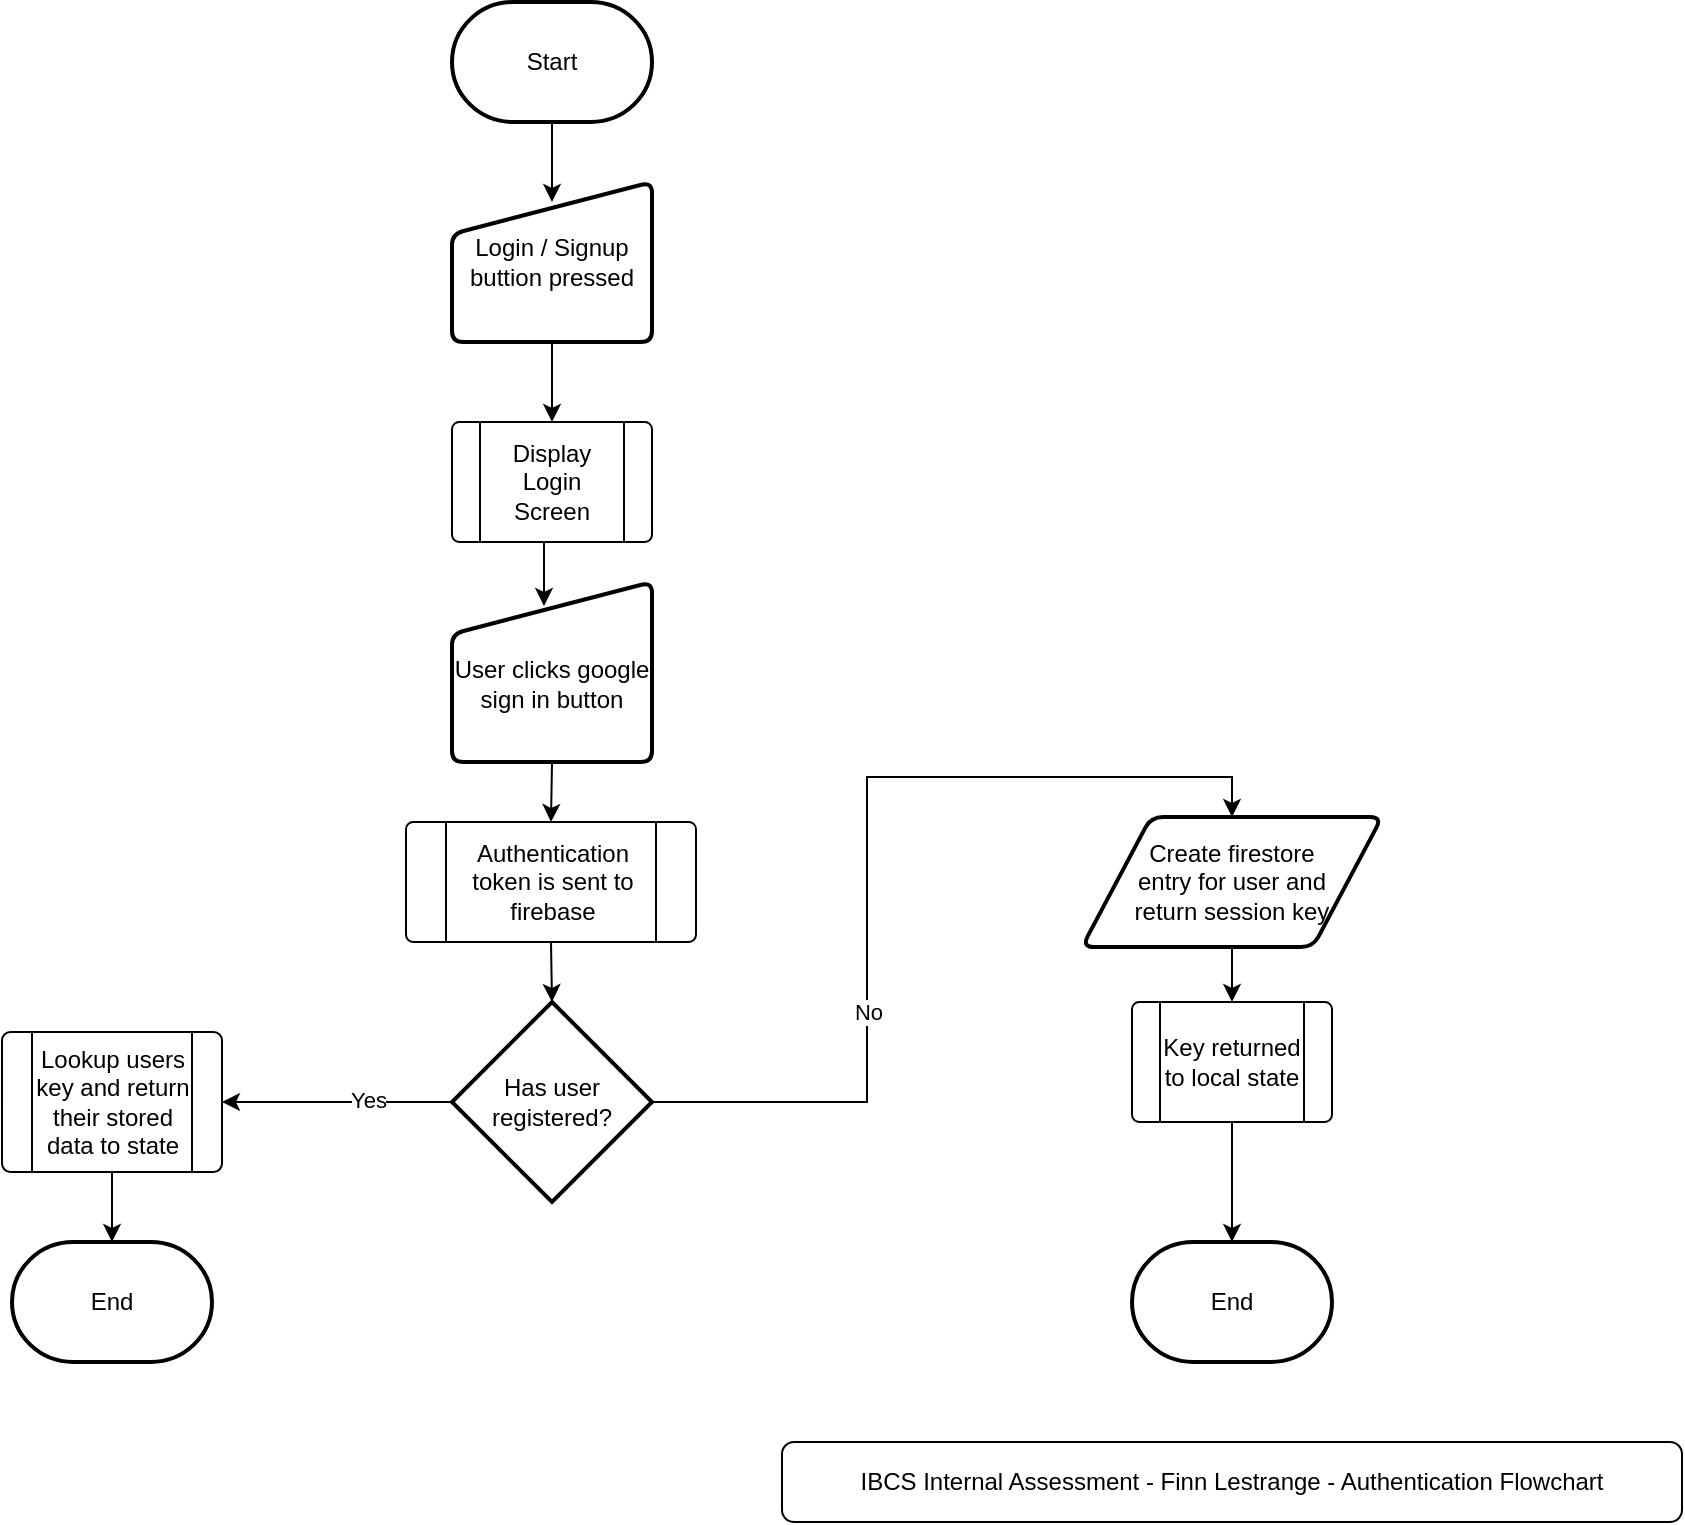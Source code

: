 <mxfile version="15.5.1" type="github">
  <diagram id="OaV-CaJ3L44CTj_80sgl" name="Page-1">
    <mxGraphModel dx="1422" dy="762" grid="1" gridSize="10" guides="1" tooltips="1" connect="1" arrows="1" fold="1" page="1" pageScale="1" pageWidth="1169" pageHeight="827" math="0" shadow="0">
      <root>
        <mxCell id="0" />
        <mxCell id="1" parent="0" />
        <mxCell id="0bM5cSTTNRbUjHR45Oj5-1" value="IBCS Internal Assessment - Finn Lestrange - Authentication Flowchart" style="rounded=1;whiteSpace=wrap;html=1;" vertex="1" parent="1">
          <mxGeometry x="700" y="770" width="450" height="40" as="geometry" />
        </mxCell>
        <mxCell id="0bM5cSTTNRbUjHR45Oj5-4" style="edgeStyle=orthogonalEdgeStyle;rounded=0;orthogonalLoop=1;jettySize=auto;html=1;exitX=0.5;exitY=1;exitDx=0;exitDy=0;exitPerimeter=0;entryX=0.5;entryY=0.125;entryDx=0;entryDy=0;entryPerimeter=0;" edge="1" parent="1" source="0bM5cSTTNRbUjHR45Oj5-2" target="0bM5cSTTNRbUjHR45Oj5-3">
          <mxGeometry relative="1" as="geometry" />
        </mxCell>
        <mxCell id="0bM5cSTTNRbUjHR45Oj5-2" value="Start" style="strokeWidth=2;html=1;shape=mxgraph.flowchart.terminator;whiteSpace=wrap;" vertex="1" parent="1">
          <mxGeometry x="535" y="50" width="100" height="60" as="geometry" />
        </mxCell>
        <mxCell id="0bM5cSTTNRbUjHR45Oj5-8" style="edgeStyle=orthogonalEdgeStyle;rounded=0;orthogonalLoop=1;jettySize=auto;html=1;exitX=0.5;exitY=1;exitDx=0;exitDy=0;" edge="1" parent="1" source="0bM5cSTTNRbUjHR45Oj5-3" target="0bM5cSTTNRbUjHR45Oj5-5">
          <mxGeometry relative="1" as="geometry" />
        </mxCell>
        <mxCell id="0bM5cSTTNRbUjHR45Oj5-3" value="Login / Signup buttion pressed" style="html=1;strokeWidth=2;shape=manualInput;whiteSpace=wrap;rounded=1;size=26;arcSize=11;" vertex="1" parent="1">
          <mxGeometry x="535" y="140" width="100" height="80" as="geometry" />
        </mxCell>
        <mxCell id="0bM5cSTTNRbUjHR45Oj5-10" style="edgeStyle=orthogonalEdgeStyle;rounded=0;orthogonalLoop=1;jettySize=auto;html=1;exitX=0.5;exitY=1;exitDx=0;exitDy=0;entryX=0.46;entryY=0.133;entryDx=0;entryDy=0;entryPerimeter=0;" edge="1" parent="1" source="0bM5cSTTNRbUjHR45Oj5-5" target="0bM5cSTTNRbUjHR45Oj5-9">
          <mxGeometry relative="1" as="geometry" />
        </mxCell>
        <mxCell id="0bM5cSTTNRbUjHR45Oj5-5" value="Display Login Screen" style="verticalLabelPosition=middle;verticalAlign=middle;html=1;shape=process;whiteSpace=wrap;rounded=1;size=0.14;arcSize=6;labelPosition=center;align=center;" vertex="1" parent="1">
          <mxGeometry x="535" y="260" width="100" height="60" as="geometry" />
        </mxCell>
        <mxCell id="0bM5cSTTNRbUjHR45Oj5-12" style="edgeStyle=orthogonalEdgeStyle;rounded=0;orthogonalLoop=1;jettySize=auto;html=1;exitX=0.5;exitY=1;exitDx=0;exitDy=0;entryX=0.5;entryY=0;entryDx=0;entryDy=0;" edge="1" parent="1" source="0bM5cSTTNRbUjHR45Oj5-9" target="0bM5cSTTNRbUjHR45Oj5-11">
          <mxGeometry relative="1" as="geometry" />
        </mxCell>
        <mxCell id="0bM5cSTTNRbUjHR45Oj5-9" value="User clicks google sign in button" style="html=1;strokeWidth=2;shape=manualInput;whiteSpace=wrap;rounded=1;size=26;arcSize=11;spacingBottom=-12;" vertex="1" parent="1">
          <mxGeometry x="535" y="340" width="100" height="90" as="geometry" />
        </mxCell>
        <mxCell id="0bM5cSTTNRbUjHR45Oj5-23" style="edgeStyle=orthogonalEdgeStyle;rounded=0;orthogonalLoop=1;jettySize=auto;html=1;exitX=0.5;exitY=1;exitDx=0;exitDy=0;entryX=0.5;entryY=0;entryDx=0;entryDy=0;entryPerimeter=0;" edge="1" parent="1" source="0bM5cSTTNRbUjHR45Oj5-11" target="0bM5cSTTNRbUjHR45Oj5-13">
          <mxGeometry relative="1" as="geometry" />
        </mxCell>
        <mxCell id="0bM5cSTTNRbUjHR45Oj5-11" value="Authentication token is sent to firebase" style="verticalLabelPosition=middle;verticalAlign=middle;html=1;shape=process;whiteSpace=wrap;rounded=1;size=0.14;arcSize=6;labelPosition=center;align=center;" vertex="1" parent="1">
          <mxGeometry x="512" y="460" width="145" height="60" as="geometry" />
        </mxCell>
        <mxCell id="0bM5cSTTNRbUjHR45Oj5-17" style="edgeStyle=orthogonalEdgeStyle;rounded=0;orthogonalLoop=1;jettySize=auto;html=1;exitX=1;exitY=0.5;exitDx=0;exitDy=0;exitPerimeter=0;entryX=0.5;entryY=0;entryDx=0;entryDy=0;" edge="1" parent="1" source="0bM5cSTTNRbUjHR45Oj5-13" target="0bM5cSTTNRbUjHR45Oj5-16">
          <mxGeometry relative="1" as="geometry" />
        </mxCell>
        <mxCell id="0bM5cSTTNRbUjHR45Oj5-18" value="No" style="edgeLabel;html=1;align=center;verticalAlign=middle;resizable=0;points=[];" vertex="1" connectable="0" parent="0bM5cSTTNRbUjHR45Oj5-17">
          <mxGeometry x="-0.354" y="1" relative="1" as="geometry">
            <mxPoint x="1" as="offset" />
          </mxGeometry>
        </mxCell>
        <mxCell id="0bM5cSTTNRbUjHR45Oj5-25" style="edgeStyle=orthogonalEdgeStyle;rounded=0;orthogonalLoop=1;jettySize=auto;html=1;exitX=0;exitY=0.5;exitDx=0;exitDy=0;exitPerimeter=0;entryX=1;entryY=0.5;entryDx=0;entryDy=0;" edge="1" parent="1" source="0bM5cSTTNRbUjHR45Oj5-13" target="0bM5cSTTNRbUjHR45Oj5-24">
          <mxGeometry relative="1" as="geometry" />
        </mxCell>
        <mxCell id="0bM5cSTTNRbUjHR45Oj5-26" value="Yes" style="edgeLabel;html=1;align=center;verticalAlign=middle;resizable=0;points=[];" vertex="1" connectable="0" parent="0bM5cSTTNRbUjHR45Oj5-25">
          <mxGeometry x="-0.27" y="-1" relative="1" as="geometry">
            <mxPoint as="offset" />
          </mxGeometry>
        </mxCell>
        <mxCell id="0bM5cSTTNRbUjHR45Oj5-13" value="Has user registered?" style="strokeWidth=2;html=1;shape=mxgraph.flowchart.decision;whiteSpace=wrap;" vertex="1" parent="1">
          <mxGeometry x="535" y="550" width="100" height="100" as="geometry" />
        </mxCell>
        <mxCell id="0bM5cSTTNRbUjHR45Oj5-20" style="edgeStyle=orthogonalEdgeStyle;rounded=0;orthogonalLoop=1;jettySize=auto;html=1;exitX=0.5;exitY=1;exitDx=0;exitDy=0;entryX=0.5;entryY=0;entryDx=0;entryDy=0;" edge="1" parent="1" source="0bM5cSTTNRbUjHR45Oj5-16" target="0bM5cSTTNRbUjHR45Oj5-19">
          <mxGeometry relative="1" as="geometry" />
        </mxCell>
        <mxCell id="0bM5cSTTNRbUjHR45Oj5-16" value="Create firestore entry for user and return session key" style="shape=parallelogram;html=1;strokeWidth=2;perimeter=parallelogramPerimeter;whiteSpace=wrap;rounded=1;arcSize=12;size=0.23;spacingLeft=0;spacing=20;" vertex="1" parent="1">
          <mxGeometry x="850" y="457.5" width="150" height="65" as="geometry" />
        </mxCell>
        <mxCell id="0bM5cSTTNRbUjHR45Oj5-22" style="edgeStyle=orthogonalEdgeStyle;rounded=0;orthogonalLoop=1;jettySize=auto;html=1;exitX=0.5;exitY=1;exitDx=0;exitDy=0;entryX=0.5;entryY=0;entryDx=0;entryDy=0;entryPerimeter=0;" edge="1" parent="1" source="0bM5cSTTNRbUjHR45Oj5-19" target="0bM5cSTTNRbUjHR45Oj5-21">
          <mxGeometry relative="1" as="geometry" />
        </mxCell>
        <mxCell id="0bM5cSTTNRbUjHR45Oj5-19" value="Key returned to local state" style="verticalLabelPosition=middle;verticalAlign=middle;html=1;shape=process;whiteSpace=wrap;rounded=1;size=0.14;arcSize=6;labelPosition=center;align=center;" vertex="1" parent="1">
          <mxGeometry x="875" y="550" width="100" height="60" as="geometry" />
        </mxCell>
        <mxCell id="0bM5cSTTNRbUjHR45Oj5-21" value="End" style="strokeWidth=2;html=1;shape=mxgraph.flowchart.terminator;whiteSpace=wrap;" vertex="1" parent="1">
          <mxGeometry x="875" y="670" width="100" height="60" as="geometry" />
        </mxCell>
        <mxCell id="0bM5cSTTNRbUjHR45Oj5-28" style="edgeStyle=orthogonalEdgeStyle;rounded=0;orthogonalLoop=1;jettySize=auto;html=1;exitX=0.5;exitY=1;exitDx=0;exitDy=0;entryX=0.5;entryY=0;entryDx=0;entryDy=0;entryPerimeter=0;" edge="1" parent="1" source="0bM5cSTTNRbUjHR45Oj5-24" target="0bM5cSTTNRbUjHR45Oj5-27">
          <mxGeometry relative="1" as="geometry" />
        </mxCell>
        <mxCell id="0bM5cSTTNRbUjHR45Oj5-24" value="Lookup users key and return their stored data to state" style="verticalLabelPosition=middle;verticalAlign=middle;html=1;shape=process;whiteSpace=wrap;rounded=1;size=0.14;arcSize=6;labelPosition=center;align=center;" vertex="1" parent="1">
          <mxGeometry x="310" y="565" width="110" height="70" as="geometry" />
        </mxCell>
        <mxCell id="0bM5cSTTNRbUjHR45Oj5-27" value="End" style="strokeWidth=2;html=1;shape=mxgraph.flowchart.terminator;whiteSpace=wrap;" vertex="1" parent="1">
          <mxGeometry x="315" y="670" width="100" height="60" as="geometry" />
        </mxCell>
      </root>
    </mxGraphModel>
  </diagram>
</mxfile>

